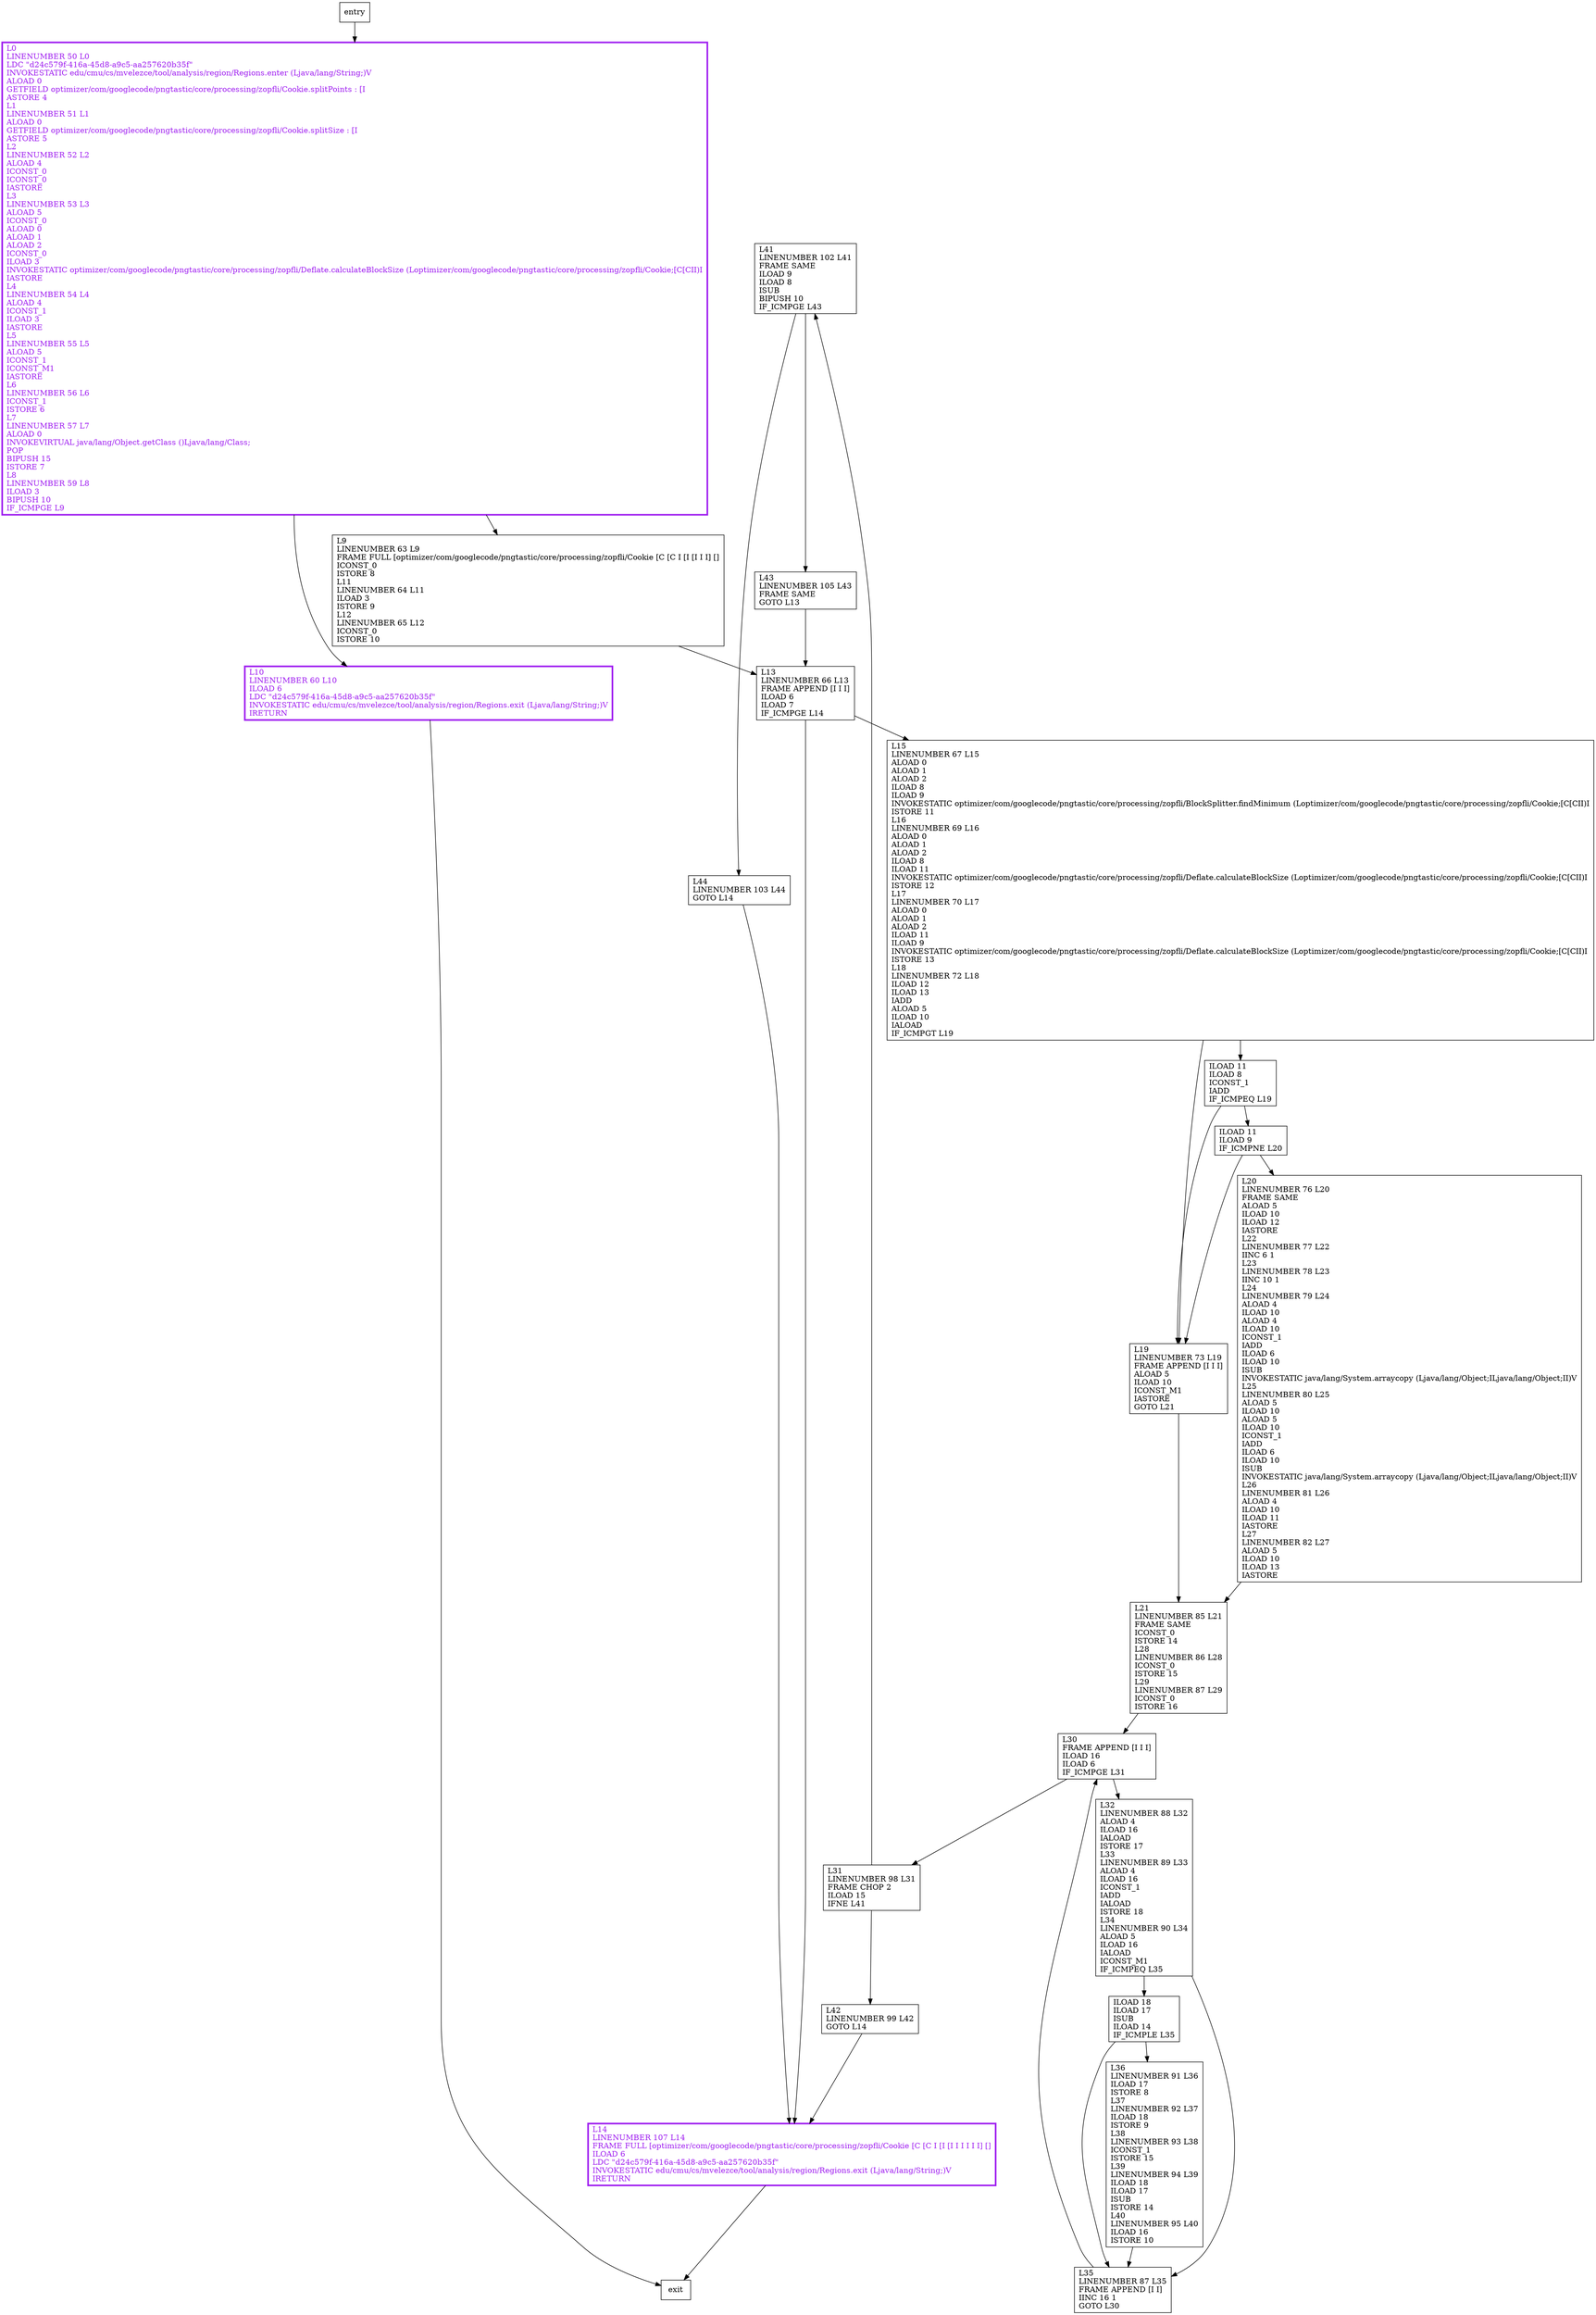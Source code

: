 digraph splitLz {
node [shape=record];
31552148 [label="L10\lLINENUMBER 60 L10\lILOAD 6\lLDC \"d24c579f-416a-45d8-a9c5-aa257620b35f\"\lINVOKESTATIC edu/cmu/cs/mvelezce/tool/analysis/region/Regions.exit (Ljava/lang/String;)V\lIRETURN\l"];
329103068 [label="L44\lLINENUMBER 103 L44\lGOTO L14\l"];
2116380135 [label="L21\lLINENUMBER 85 L21\lFRAME SAME\lICONST_0\lISTORE 14\lL28\lLINENUMBER 86 L28\lICONST_0\lISTORE 15\lL29\lLINENUMBER 87 L29\lICONST_0\lISTORE 16\l"];
172473112 [label="L32\lLINENUMBER 88 L32\lALOAD 4\lILOAD 16\lIALOAD\lISTORE 17\lL33\lLINENUMBER 89 L33\lALOAD 4\lILOAD 16\lICONST_1\lIADD\lIALOAD\lISTORE 18\lL34\lLINENUMBER 90 L34\lALOAD 5\lILOAD 16\lIALOAD\lICONST_M1\lIF_ICMPEQ L35\l"];
1662909848 [label="L42\lLINENUMBER 99 L42\lGOTO L14\l"];
1124616744 [label="L31\lLINENUMBER 98 L31\lFRAME CHOP 2\lILOAD 15\lIFNE L41\l"];
1243456247 [label="L9\lLINENUMBER 63 L9\lFRAME FULL [optimizer/com/googlecode/pngtastic/core/processing/zopfli/Cookie [C [C I [I [I I I] []\lICONST_0\lISTORE 8\lL11\lLINENUMBER 64 L11\lILOAD 3\lISTORE 9\lL12\lLINENUMBER 65 L12\lICONST_0\lISTORE 10\l"];
1112017626 [label="L13\lLINENUMBER 66 L13\lFRAME APPEND [I I I]\lILOAD 6\lILOAD 7\lIF_ICMPGE L14\l"];
874652183 [label="L20\lLINENUMBER 76 L20\lFRAME SAME\lALOAD 5\lILOAD 10\lILOAD 12\lIASTORE\lL22\lLINENUMBER 77 L22\lIINC 6 1\lL23\lLINENUMBER 78 L23\lIINC 10 1\lL24\lLINENUMBER 79 L24\lALOAD 4\lILOAD 10\lALOAD 4\lILOAD 10\lICONST_1\lIADD\lILOAD 6\lILOAD 10\lISUB\lINVOKESTATIC java/lang/System.arraycopy (Ljava/lang/Object;ILjava/lang/Object;II)V\lL25\lLINENUMBER 80 L25\lALOAD 5\lILOAD 10\lALOAD 5\lILOAD 10\lICONST_1\lIADD\lILOAD 6\lILOAD 10\lISUB\lINVOKESTATIC java/lang/System.arraycopy (Ljava/lang/Object;ILjava/lang/Object;II)V\lL26\lLINENUMBER 81 L26\lALOAD 4\lILOAD 10\lILOAD 11\lIASTORE\lL27\lLINENUMBER 82 L27\lALOAD 5\lILOAD 10\lILOAD 13\lIASTORE\l"];
1152181427 [label="L14\lLINENUMBER 107 L14\lFRAME FULL [optimizer/com/googlecode/pngtastic/core/processing/zopfli/Cookie [C [C I [I [I I I I I I] []\lILOAD 6\lLDC \"d24c579f-416a-45d8-a9c5-aa257620b35f\"\lINVOKESTATIC edu/cmu/cs/mvelezce/tool/analysis/region/Regions.exit (Ljava/lang/String;)V\lIRETURN\l"];
413814008 [label="L19\lLINENUMBER 73 L19\lFRAME APPEND [I I I]\lALOAD 5\lILOAD 10\lICONST_M1\lIASTORE\lGOTO L21\l"];
1057446901 [label="L15\lLINENUMBER 67 L15\lALOAD 0\lALOAD 1\lALOAD 2\lILOAD 8\lILOAD 9\lINVOKESTATIC optimizer/com/googlecode/pngtastic/core/processing/zopfli/BlockSplitter.findMinimum (Loptimizer/com/googlecode/pngtastic/core/processing/zopfli/Cookie;[C[CII)I\lISTORE 11\lL16\lLINENUMBER 69 L16\lALOAD 0\lALOAD 1\lALOAD 2\lILOAD 8\lILOAD 11\lINVOKESTATIC optimizer/com/googlecode/pngtastic/core/processing/zopfli/Deflate.calculateBlockSize (Loptimizer/com/googlecode/pngtastic/core/processing/zopfli/Cookie;[C[CII)I\lISTORE 12\lL17\lLINENUMBER 70 L17\lALOAD 0\lALOAD 1\lALOAD 2\lILOAD 11\lILOAD 9\lINVOKESTATIC optimizer/com/googlecode/pngtastic/core/processing/zopfli/Deflate.calculateBlockSize (Loptimizer/com/googlecode/pngtastic/core/processing/zopfli/Cookie;[C[CII)I\lISTORE 13\lL18\lLINENUMBER 72 L18\lILOAD 12\lILOAD 13\lIADD\lALOAD 5\lILOAD 10\lIALOAD\lIF_ICMPGT L19\l"];
2056208525 [label="ILOAD 18\lILOAD 17\lISUB\lILOAD 14\lIF_ICMPLE L35\l"];
1670791759 [label="L41\lLINENUMBER 102 L41\lFRAME SAME\lILOAD 9\lILOAD 8\lISUB\lBIPUSH 10\lIF_ICMPGE L43\l"];
307624107 [label="ILOAD 11\lILOAD 8\lICONST_1\lIADD\lIF_ICMPEQ L19\l"];
552484329 [label="L43\lLINENUMBER 105 L43\lFRAME SAME\lGOTO L13\l"];
793772765 [label="L35\lLINENUMBER 87 L35\lFRAME APPEND [I I]\lIINC 16 1\lGOTO L30\l"];
838799150 [label="ILOAD 11\lILOAD 9\lIF_ICMPNE L20\l"];
2077695230 [label="L36\lLINENUMBER 91 L36\lILOAD 17\lISTORE 8\lL37\lLINENUMBER 92 L37\lILOAD 18\lISTORE 9\lL38\lLINENUMBER 93 L38\lICONST_1\lISTORE 15\lL39\lLINENUMBER 94 L39\lILOAD 18\lILOAD 17\lISUB\lISTORE 14\lL40\lLINENUMBER 95 L40\lILOAD 16\lISTORE 10\l"];
367904692 [label="L0\lLINENUMBER 50 L0\lLDC \"d24c579f-416a-45d8-a9c5-aa257620b35f\"\lINVOKESTATIC edu/cmu/cs/mvelezce/tool/analysis/region/Regions.enter (Ljava/lang/String;)V\lALOAD 0\lGETFIELD optimizer/com/googlecode/pngtastic/core/processing/zopfli/Cookie.splitPoints : [I\lASTORE 4\lL1\lLINENUMBER 51 L1\lALOAD 0\lGETFIELD optimizer/com/googlecode/pngtastic/core/processing/zopfli/Cookie.splitSize : [I\lASTORE 5\lL2\lLINENUMBER 52 L2\lALOAD 4\lICONST_0\lICONST_0\lIASTORE\lL3\lLINENUMBER 53 L3\lALOAD 5\lICONST_0\lALOAD 0\lALOAD 1\lALOAD 2\lICONST_0\lILOAD 3\lINVOKESTATIC optimizer/com/googlecode/pngtastic/core/processing/zopfli/Deflate.calculateBlockSize (Loptimizer/com/googlecode/pngtastic/core/processing/zopfli/Cookie;[C[CII)I\lIASTORE\lL4\lLINENUMBER 54 L4\lALOAD 4\lICONST_1\lILOAD 3\lIASTORE\lL5\lLINENUMBER 55 L5\lALOAD 5\lICONST_1\lICONST_M1\lIASTORE\lL6\lLINENUMBER 56 L6\lICONST_1\lISTORE 6\lL7\lLINENUMBER 57 L7\lALOAD 0\lINVOKEVIRTUAL java/lang/Object.getClass ()Ljava/lang/Class;\lPOP\lBIPUSH 15\lISTORE 7\lL8\lLINENUMBER 59 L8\lILOAD 3\lBIPUSH 10\lIF_ICMPGE L9\l"];
1291843559 [label="L30\lFRAME APPEND [I I I]\lILOAD 16\lILOAD 6\lIF_ICMPGE L31\l"];
entry;
exit;
31552148 -> exit;
329103068 -> 1152181427;
2116380135 -> 1291843559;
172473112 -> 2056208525;
172473112 -> 793772765;
1662909848 -> 1152181427;
1124616744 -> 1662909848;
1124616744 -> 1670791759;
1243456247 -> 1112017626;
1112017626 -> 1152181427;
1112017626 -> 1057446901;
874652183 -> 2116380135;
1152181427 -> exit;
413814008 -> 2116380135;
1057446901 -> 307624107;
1057446901 -> 413814008;
entry -> 367904692;
2056208525 -> 793772765;
2056208525 -> 2077695230;
1670791759 -> 329103068;
1670791759 -> 552484329;
307624107 -> 413814008;
307624107 -> 838799150;
552484329 -> 1112017626;
793772765 -> 1291843559;
838799150 -> 874652183;
838799150 -> 413814008;
2077695230 -> 793772765;
367904692 -> 31552148;
367904692 -> 1243456247;
1291843559 -> 172473112;
1291843559 -> 1124616744;
31552148[fontcolor="purple", penwidth=3, color="purple"];
1152181427[fontcolor="purple", penwidth=3, color="purple"];
367904692[fontcolor="purple", penwidth=3, color="purple"];
}
